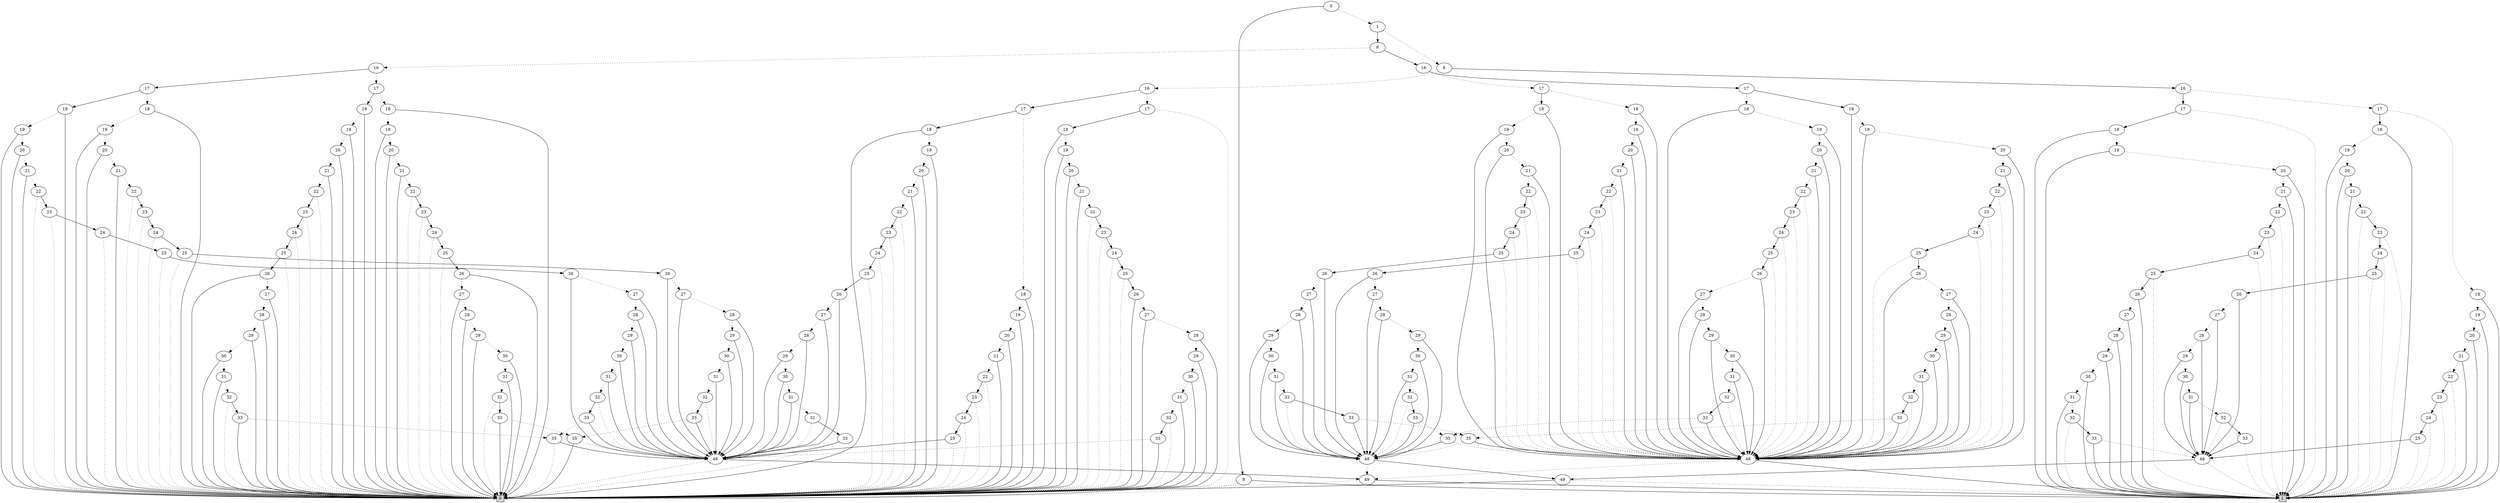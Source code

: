 digraph G {
0 [shape=box, label="0", style=filled, shape=box, height=0.3, width=0.3];
1 [shape=box, label="1", style=filled, shape=box, height=0.3, width=0.3];
155008 [label="0"];
155008 -> 155007 [style=dotted];
155008 -> 18 [style=filled];
155007 [label="1"];
155007 -> 154903 [style=dotted];
155007 -> 155006 [style=filled];
154903 [label="8"];
154903 -> 154901 [style=dotted];
154903 -> 154902 [style=filled];
154901 [label="16"];
154901 -> 88606 [style=dotted];
154901 -> 93064 [style=filled];
88606 [label="17"];
88606 -> 0 [style=dotted];
88606 -> 42724 [style=filled];
42724 [label="18"];
42724 -> 42723 [style=dotted];
42724 -> 0 [style=filled];
42723 [label="19"];
42723 -> 42722 [style=dotted];
42723 -> 0 [style=filled];
42722 [label="20"];
42722 -> 42721 [style=dotted];
42722 -> 0 [style=filled];
42721 [label="21"];
42721 -> 42720 [style=dotted];
42721 -> 0 [style=filled];
42720 [label="22"];
42720 -> 0 [style=dotted];
42720 -> 42719 [style=filled];
42719 [label="23"];
42719 -> 0 [style=dotted];
42719 -> 42718 [style=filled];
42718 [label="24"];
42718 -> 0 [style=dotted];
42718 -> 42717 [style=filled];
42717 [label="25"];
42717 -> 0 [style=dotted];
42717 -> 42716 [style=filled];
42716 [label="26"];
42716 -> 42715 [style=dotted];
42716 -> 0 [style=filled];
42715 [label="27"];
42715 -> 42714 [style=dotted];
42715 -> 0 [style=filled];
42714 [label="28"];
42714 -> 42713 [style=dotted];
42714 -> 0 [style=filled];
42713 [label="29"];
42713 -> 42712 [style=dotted];
42713 -> 0 [style=filled];
42712 [label="30"];
42712 -> 42711 [style=dotted];
42712 -> 0 [style=filled];
42711 [label="31"];
42711 -> 42710 [style=dotted];
42711 -> 0 [style=filled];
42710 [label="32"];
42710 -> 0 [style=dotted];
42710 -> 42709 [style=filled];
42709 [label="33"];
42709 -> 4598 [style=dotted];
42709 -> 0 [style=filled];
4598 [label="48"];
4598 -> 0 [style=dotted];
4598 -> 100 [style=filled];
100 [label="49"];
100 -> 0 [style=dotted];
100 -> 1 [style=filled];
93064 [label="17"];
93064 -> 42607 [style=dotted];
93064 -> 42653 [style=filled];
42607 [label="18"];
42607 -> 42606 [style=dotted];
42607 -> 0 [style=filled];
42606 [label="19"];
42606 -> 42605 [style=dotted];
42606 -> 0 [style=filled];
42605 [label="20"];
42605 -> 42604 [style=dotted];
42605 -> 0 [style=filled];
42604 [label="21"];
42604 -> 42603 [style=dotted];
42604 -> 0 [style=filled];
42603 [label="22"];
42603 -> 0 [style=dotted];
42603 -> 42602 [style=filled];
42602 [label="23"];
42602 -> 0 [style=dotted];
42602 -> 42601 [style=filled];
42601 [label="24"];
42601 -> 0 [style=dotted];
42601 -> 42600 [style=filled];
42600 [label="25"];
42600 -> 0 [style=dotted];
42600 -> 4598 [style=filled];
42653 [label="18"];
42653 -> 42652 [style=dotted];
42653 -> 0 [style=filled];
42652 [label="19"];
42652 -> 42651 [style=dotted];
42652 -> 0 [style=filled];
42651 [label="20"];
42651 -> 42650 [style=dotted];
42651 -> 0 [style=filled];
42650 [label="21"];
42650 -> 42649 [style=dotted];
42650 -> 0 [style=filled];
42649 [label="22"];
42649 -> 0 [style=dotted];
42649 -> 42648 [style=filled];
42648 [label="23"];
42648 -> 0 [style=dotted];
42648 -> 42647 [style=filled];
42647 [label="24"];
42647 -> 0 [style=dotted];
42647 -> 42646 [style=filled];
42646 [label="25"];
42646 -> 0 [style=dotted];
42646 -> 42645 [style=filled];
42645 [label="26"];
42645 -> 42644 [style=dotted];
42645 -> 4598 [style=filled];
42644 [label="27"];
42644 -> 42643 [style=dotted];
42644 -> 4598 [style=filled];
42643 [label="28"];
42643 -> 42642 [style=dotted];
42643 -> 4598 [style=filled];
42642 [label="29"];
42642 -> 42641 [style=dotted];
42642 -> 4598 [style=filled];
42641 [label="30"];
42641 -> 42640 [style=dotted];
42641 -> 4598 [style=filled];
42640 [label="31"];
42640 -> 42639 [style=dotted];
42640 -> 4598 [style=filled];
42639 [label="32"];
42639 -> 4598 [style=dotted];
42639 -> 42638 [style=filled];
42638 [label="33"];
42638 -> 0 [style=dotted];
42638 -> 4598 [style=filled];
154902 [label="16"];
154902 -> 93056 [style=dotted];
154902 -> 90782 [style=filled];
93056 [label="17"];
93056 -> 42615 [style=dotted];
93056 -> 42698 [style=filled];
42615 [label="18"];
42615 -> 42614 [style=dotted];
42615 -> 1 [style=filled];
42614 [label="19"];
42614 -> 42613 [style=dotted];
42614 -> 1 [style=filled];
42613 [label="20"];
42613 -> 42612 [style=dotted];
42613 -> 1 [style=filled];
42612 [label="21"];
42612 -> 42611 [style=dotted];
42612 -> 1 [style=filled];
42611 [label="22"];
42611 -> 1 [style=dotted];
42611 -> 42610 [style=filled];
42610 [label="23"];
42610 -> 1 [style=dotted];
42610 -> 42609 [style=filled];
42609 [label="24"];
42609 -> 1 [style=dotted];
42609 -> 42608 [style=filled];
42608 [label="25"];
42608 -> 1 [style=dotted];
42608 -> 4600 [style=filled];
4600 [label="48"];
4600 -> 1 [style=dotted];
4600 -> 101 [style=filled];
101 [label="49"];
101 -> 1 [style=dotted];
101 -> 0 [style=filled];
42698 [label="18"];
42698 -> 42697 [style=dotted];
42698 -> 1 [style=filled];
42697 [label="19"];
42697 -> 42696 [style=dotted];
42697 -> 1 [style=filled];
42696 [label="20"];
42696 -> 42695 [style=dotted];
42696 -> 1 [style=filled];
42695 [label="21"];
42695 -> 42694 [style=dotted];
42695 -> 1 [style=filled];
42694 [label="22"];
42694 -> 1 [style=dotted];
42694 -> 42693 [style=filled];
42693 [label="23"];
42693 -> 1 [style=dotted];
42693 -> 42692 [style=filled];
42692 [label="24"];
42692 -> 1 [style=dotted];
42692 -> 42691 [style=filled];
42691 [label="25"];
42691 -> 1 [style=dotted];
42691 -> 42690 [style=filled];
42690 [label="26"];
42690 -> 42689 [style=dotted];
42690 -> 4600 [style=filled];
42689 [label="27"];
42689 -> 42688 [style=dotted];
42689 -> 4600 [style=filled];
42688 [label="28"];
42688 -> 42687 [style=dotted];
42688 -> 4600 [style=filled];
42687 [label="29"];
42687 -> 42686 [style=dotted];
42687 -> 4600 [style=filled];
42686 [label="30"];
42686 -> 42685 [style=dotted];
42686 -> 4600 [style=filled];
42685 [label="31"];
42685 -> 42684 [style=dotted];
42685 -> 4600 [style=filled];
42684 [label="32"];
42684 -> 4600 [style=dotted];
42684 -> 42683 [style=filled];
42683 [label="33"];
42683 -> 1 [style=dotted];
42683 -> 4600 [style=filled];
90782 [label="17"];
90782 -> 1 [style=dotted];
90782 -> 90781 [style=filled];
90781 [label="18"];
90781 -> 90780 [style=dotted];
90781 -> 1 [style=filled];
90780 [label="19"];
90780 -> 90779 [style=dotted];
90780 -> 1 [style=filled];
90779 [label="20"];
90779 -> 90778 [style=dotted];
90779 -> 1 [style=filled];
90778 [label="21"];
90778 -> 90777 [style=dotted];
90778 -> 1 [style=filled];
90777 [label="22"];
90777 -> 1 [style=dotted];
90777 -> 90776 [style=filled];
90776 [label="23"];
90776 -> 1 [style=dotted];
90776 -> 90775 [style=filled];
90775 [label="24"];
90775 -> 1 [style=dotted];
90775 -> 90774 [style=filled];
90774 [label="25"];
90774 -> 1 [style=dotted];
90774 -> 90773 [style=filled];
90773 [label="26"];
90773 -> 90772 [style=dotted];
90773 -> 1 [style=filled];
90772 [label="27"];
90772 -> 90771 [style=dotted];
90772 -> 1 [style=filled];
90771 [label="28"];
90771 -> 90770 [style=dotted];
90771 -> 1 [style=filled];
90770 [label="29"];
90770 -> 90769 [style=dotted];
90770 -> 1 [style=filled];
90769 [label="30"];
90769 -> 90768 [style=dotted];
90769 -> 1 [style=filled];
90768 [label="31"];
90768 -> 90767 [style=dotted];
90768 -> 1 [style=filled];
90767 [label="32"];
90767 -> 1 [style=dotted];
90767 -> 90766 [style=filled];
90766 [label="33"];
90766 -> 4600 [style=dotted];
90766 -> 1 [style=filled];
155006 [label="8"];
155006 -> 154936 [style=dotted];
155006 -> 155005 [style=filled];
154936 [label="16"];
154936 -> 154748 [style=dotted];
154936 -> 154935 [style=filled];
154748 [label="17"];
154748 -> 154731 [style=dotted];
154748 -> 154747 [style=filled];
154731 [label="18"];
154731 -> 154730 [style=dotted];
154731 -> 0 [style=filled];
154730 [label="19"];
154730 -> 154729 [style=dotted];
154730 -> 0 [style=filled];
154729 [label="20"];
154729 -> 154728 [style=dotted];
154729 -> 0 [style=filled];
154728 [label="21"];
154728 -> 154727 [style=dotted];
154728 -> 0 [style=filled];
154727 [label="22"];
154727 -> 0 [style=dotted];
154727 -> 154726 [style=filled];
154726 [label="23"];
154726 -> 0 [style=dotted];
154726 -> 154725 [style=filled];
154725 [label="24"];
154725 -> 0 [style=dotted];
154725 -> 154724 [style=filled];
154724 [label="25"];
154724 -> 0 [style=dotted];
154724 -> 154723 [style=filled];
154723 [label="26"];
154723 -> 154722 [style=dotted];
154723 -> 0 [style=filled];
154722 [label="27"];
154722 -> 154721 [style=dotted];
154722 -> 0 [style=filled];
154721 [label="28"];
154721 -> 154720 [style=dotted];
154721 -> 0 [style=filled];
154720 [label="29"];
154720 -> 154719 [style=dotted];
154720 -> 0 [style=filled];
154719 [label="30"];
154719 -> 154718 [style=dotted];
154719 -> 0 [style=filled];
154718 [label="31"];
154718 -> 154717 [style=dotted];
154718 -> 0 [style=filled];
154717 [label="32"];
154717 -> 0 [style=dotted];
154717 -> 154716 [style=filled];
154716 [label="33"];
154716 -> 154646 [style=dotted];
154716 -> 0 [style=filled];
154646 [label="35"];
154646 -> 4598 [style=dotted];
154646 -> 0 [style=filled];
154747 [label="18"];
154747 -> 154746 [style=dotted];
154747 -> 0 [style=filled];
154746 [label="19"];
154746 -> 154745 [style=dotted];
154746 -> 0 [style=filled];
154745 [label="20"];
154745 -> 154744 [style=dotted];
154745 -> 0 [style=filled];
154744 [label="21"];
154744 -> 154743 [style=dotted];
154744 -> 0 [style=filled];
154743 [label="22"];
154743 -> 0 [style=dotted];
154743 -> 154742 [style=filled];
154742 [label="23"];
154742 -> 0 [style=dotted];
154742 -> 154741 [style=filled];
154741 [label="24"];
154741 -> 0 [style=dotted];
154741 -> 154740 [style=filled];
154740 [label="25"];
154740 -> 0 [style=dotted];
154740 -> 154739 [style=filled];
154739 [label="26"];
154739 -> 154738 [style=dotted];
154739 -> 0 [style=filled];
154738 [label="27"];
154738 -> 154737 [style=dotted];
154738 -> 0 [style=filled];
154737 [label="28"];
154737 -> 154736 [style=dotted];
154737 -> 0 [style=filled];
154736 [label="29"];
154736 -> 154735 [style=dotted];
154736 -> 0 [style=filled];
154735 [label="30"];
154735 -> 154734 [style=dotted];
154735 -> 0 [style=filled];
154734 [label="31"];
154734 -> 154733 [style=dotted];
154734 -> 0 [style=filled];
154733 [label="32"];
154733 -> 0 [style=dotted];
154733 -> 154732 [style=filled];
154732 [label="33"];
154732 -> 42837 [style=dotted];
154732 -> 0 [style=filled];
42837 [label="35"];
42837 -> 0 [style=dotted];
42837 -> 4598 [style=filled];
154935 [label="17"];
154935 -> 154919 [style=dotted];
154935 -> 154934 [style=filled];
154919 [label="18"];
154919 -> 154918 [style=dotted];
154919 -> 0 [style=filled];
154918 [label="19"];
154918 -> 154917 [style=dotted];
154918 -> 0 [style=filled];
154917 [label="20"];
154917 -> 154916 [style=dotted];
154917 -> 0 [style=filled];
154916 [label="21"];
154916 -> 154915 [style=dotted];
154916 -> 0 [style=filled];
154915 [label="22"];
154915 -> 0 [style=dotted];
154915 -> 154914 [style=filled];
154914 [label="23"];
154914 -> 0 [style=dotted];
154914 -> 154913 [style=filled];
154913 [label="24"];
154913 -> 0 [style=dotted];
154913 -> 154912 [style=filled];
154912 [label="25"];
154912 -> 0 [style=dotted];
154912 -> 154911 [style=filled];
154911 [label="26"];
154911 -> 154910 [style=dotted];
154911 -> 4598 [style=filled];
154910 [label="27"];
154910 -> 154909 [style=dotted];
154910 -> 4598 [style=filled];
154909 [label="28"];
154909 -> 154908 [style=dotted];
154909 -> 4598 [style=filled];
154908 [label="29"];
154908 -> 154907 [style=dotted];
154908 -> 4598 [style=filled];
154907 [label="30"];
154907 -> 154906 [style=dotted];
154907 -> 4598 [style=filled];
154906 [label="31"];
154906 -> 154905 [style=dotted];
154906 -> 4598 [style=filled];
154905 [label="32"];
154905 -> 4598 [style=dotted];
154905 -> 154904 [style=filled];
154904 [label="33"];
154904 -> 154646 [style=dotted];
154904 -> 4598 [style=filled];
154934 [label="18"];
154934 -> 154933 [style=dotted];
154934 -> 0 [style=filled];
154933 [label="19"];
154933 -> 154932 [style=dotted];
154933 -> 0 [style=filled];
154932 [label="20"];
154932 -> 154931 [style=dotted];
154932 -> 0 [style=filled];
154931 [label="21"];
154931 -> 154930 [style=dotted];
154931 -> 0 [style=filled];
154930 [label="22"];
154930 -> 0 [style=dotted];
154930 -> 154929 [style=filled];
154929 [label="23"];
154929 -> 0 [style=dotted];
154929 -> 154928 [style=filled];
154928 [label="24"];
154928 -> 0 [style=dotted];
154928 -> 154927 [style=filled];
154927 [label="25"];
154927 -> 0 [style=dotted];
154927 -> 154926 [style=filled];
154926 [label="26"];
154926 -> 154925 [style=dotted];
154926 -> 4598 [style=filled];
154925 [label="27"];
154925 -> 154924 [style=dotted];
154925 -> 4598 [style=filled];
154924 [label="28"];
154924 -> 154923 [style=dotted];
154924 -> 4598 [style=filled];
154923 [label="29"];
154923 -> 154922 [style=dotted];
154923 -> 4598 [style=filled];
154922 [label="30"];
154922 -> 154921 [style=dotted];
154922 -> 4598 [style=filled];
154921 [label="31"];
154921 -> 154920 [style=dotted];
154921 -> 4598 [style=filled];
154920 [label="32"];
154920 -> 4598 [style=dotted];
154920 -> 42929 [style=filled];
42929 [label="33"];
42929 -> 42837 [style=dotted];
42929 -> 4598 [style=filled];
155005 [label="16"];
155005 -> 154971 [style=dotted];
155005 -> 155004 [style=filled];
154971 [label="17"];
154971 -> 154953 [style=dotted];
154971 -> 154970 [style=filled];
154953 [label="18"];
154953 -> 154952 [style=dotted];
154953 -> 42471 [style=filled];
154952 [label="19"];
154952 -> 154951 [style=dotted];
154952 -> 42471 [style=filled];
154951 [label="20"];
154951 -> 154950 [style=dotted];
154951 -> 42471 [style=filled];
154950 [label="21"];
154950 -> 154949 [style=dotted];
154950 -> 42471 [style=filled];
154949 [label="22"];
154949 -> 42471 [style=dotted];
154949 -> 154948 [style=filled];
42471 [label="48"];
42471 -> 100 [style=dotted];
42471 -> 1 [style=filled];
154948 [label="23"];
154948 -> 42471 [style=dotted];
154948 -> 154947 [style=filled];
154947 [label="24"];
154947 -> 42471 [style=dotted];
154947 -> 154946 [style=filled];
154946 [label="25"];
154946 -> 42471 [style=dotted];
154946 -> 154945 [style=filled];
154945 [label="26"];
154945 -> 154944 [style=dotted];
154945 -> 42616 [style=filled];
154944 [label="27"];
154944 -> 154943 [style=dotted];
154944 -> 42616 [style=filled];
154943 [label="28"];
154943 -> 154942 [style=dotted];
154943 -> 42616 [style=filled];
154942 [label="29"];
154942 -> 154941 [style=dotted];
154942 -> 42616 [style=filled];
154941 [label="30"];
154941 -> 154940 [style=dotted];
154941 -> 42616 [style=filled];
154940 [label="31"];
154940 -> 154939 [style=dotted];
154940 -> 42616 [style=filled];
154939 [label="32"];
154939 -> 42616 [style=dotted];
154939 -> 154938 [style=filled];
42616 [label="48"];
42616 -> 100 [style=dotted];
42616 -> 101 [style=filled];
154938 [label="33"];
154938 -> 154937 [style=dotted];
154938 -> 42616 [style=filled];
154937 [label="35"];
154937 -> 42471 [style=dotted];
154937 -> 42616 [style=filled];
154970 [label="18"];
154970 -> 154969 [style=dotted];
154970 -> 42471 [style=filled];
154969 [label="19"];
154969 -> 154968 [style=dotted];
154969 -> 42471 [style=filled];
154968 [label="20"];
154968 -> 154967 [style=dotted];
154968 -> 42471 [style=filled];
154967 [label="21"];
154967 -> 154966 [style=dotted];
154967 -> 42471 [style=filled];
154966 [label="22"];
154966 -> 42471 [style=dotted];
154966 -> 154965 [style=filled];
154965 [label="23"];
154965 -> 42471 [style=dotted];
154965 -> 154964 [style=filled];
154964 [label="24"];
154964 -> 42471 [style=dotted];
154964 -> 154963 [style=filled];
154963 [label="25"];
154963 -> 42471 [style=dotted];
154963 -> 154962 [style=filled];
154962 [label="26"];
154962 -> 154961 [style=dotted];
154962 -> 42616 [style=filled];
154961 [label="27"];
154961 -> 154960 [style=dotted];
154961 -> 42616 [style=filled];
154960 [label="28"];
154960 -> 154959 [style=dotted];
154960 -> 42616 [style=filled];
154959 [label="29"];
154959 -> 154958 [style=dotted];
154959 -> 42616 [style=filled];
154958 [label="30"];
154958 -> 154957 [style=dotted];
154958 -> 42616 [style=filled];
154957 [label="31"];
154957 -> 154956 [style=dotted];
154957 -> 42616 [style=filled];
154956 [label="32"];
154956 -> 42616 [style=dotted];
154956 -> 154955 [style=filled];
154955 [label="33"];
154955 -> 154954 [style=dotted];
154955 -> 42616 [style=filled];
154954 [label="35"];
154954 -> 42616 [style=dotted];
154954 -> 42471 [style=filled];
155004 [label="17"];
155004 -> 154987 [style=dotted];
155004 -> 155003 [style=filled];
154987 [label="18"];
154987 -> 154986 [style=dotted];
154987 -> 42471 [style=filled];
154986 [label="19"];
154986 -> 154985 [style=dotted];
154986 -> 42471 [style=filled];
154985 [label="20"];
154985 -> 154984 [style=dotted];
154985 -> 42471 [style=filled];
154984 [label="21"];
154984 -> 154983 [style=dotted];
154984 -> 42471 [style=filled];
154983 [label="22"];
154983 -> 42471 [style=dotted];
154983 -> 154982 [style=filled];
154982 [label="23"];
154982 -> 42471 [style=dotted];
154982 -> 154981 [style=filled];
154981 [label="24"];
154981 -> 42471 [style=dotted];
154981 -> 154980 [style=filled];
154980 [label="25"];
154980 -> 42471 [style=dotted];
154980 -> 154979 [style=filled];
154979 [label="26"];
154979 -> 154978 [style=dotted];
154979 -> 42471 [style=filled];
154978 [label="27"];
154978 -> 154977 [style=dotted];
154978 -> 42471 [style=filled];
154977 [label="28"];
154977 -> 154976 [style=dotted];
154977 -> 42471 [style=filled];
154976 [label="29"];
154976 -> 154975 [style=dotted];
154976 -> 42471 [style=filled];
154975 [label="30"];
154975 -> 154974 [style=dotted];
154975 -> 42471 [style=filled];
154974 [label="31"];
154974 -> 154973 [style=dotted];
154974 -> 42471 [style=filled];
154973 [label="32"];
154973 -> 42471 [style=dotted];
154973 -> 154972 [style=filled];
154972 [label="33"];
154972 -> 154937 [style=dotted];
154972 -> 42471 [style=filled];
155003 [label="18"];
155003 -> 155002 [style=dotted];
155003 -> 42471 [style=filled];
155002 [label="19"];
155002 -> 155001 [style=dotted];
155002 -> 42471 [style=filled];
155001 [label="20"];
155001 -> 155000 [style=dotted];
155001 -> 42471 [style=filled];
155000 [label="21"];
155000 -> 154999 [style=dotted];
155000 -> 42471 [style=filled];
154999 [label="22"];
154999 -> 42471 [style=dotted];
154999 -> 154998 [style=filled];
154998 [label="23"];
154998 -> 42471 [style=dotted];
154998 -> 154997 [style=filled];
154997 [label="24"];
154997 -> 42471 [style=dotted];
154997 -> 154996 [style=filled];
154996 [label="25"];
154996 -> 42471 [style=dotted];
154996 -> 154995 [style=filled];
154995 [label="26"];
154995 -> 154994 [style=dotted];
154995 -> 42471 [style=filled];
154994 [label="27"];
154994 -> 154993 [style=dotted];
154994 -> 42471 [style=filled];
154993 [label="28"];
154993 -> 154992 [style=dotted];
154993 -> 42471 [style=filled];
154992 [label="29"];
154992 -> 154991 [style=dotted];
154992 -> 42471 [style=filled];
154991 [label="30"];
154991 -> 154990 [style=dotted];
154991 -> 42471 [style=filled];
154990 [label="31"];
154990 -> 154989 [style=dotted];
154990 -> 42471 [style=filled];
154989 [label="32"];
154989 -> 42471 [style=dotted];
154989 -> 154988 [style=filled];
154988 [label="33"];
154988 -> 154954 [style=dotted];
154988 -> 42471 [style=filled];
18 [label="8"];
18 -> 0 [style=dotted];
18 -> 1 [style=filled];
}
